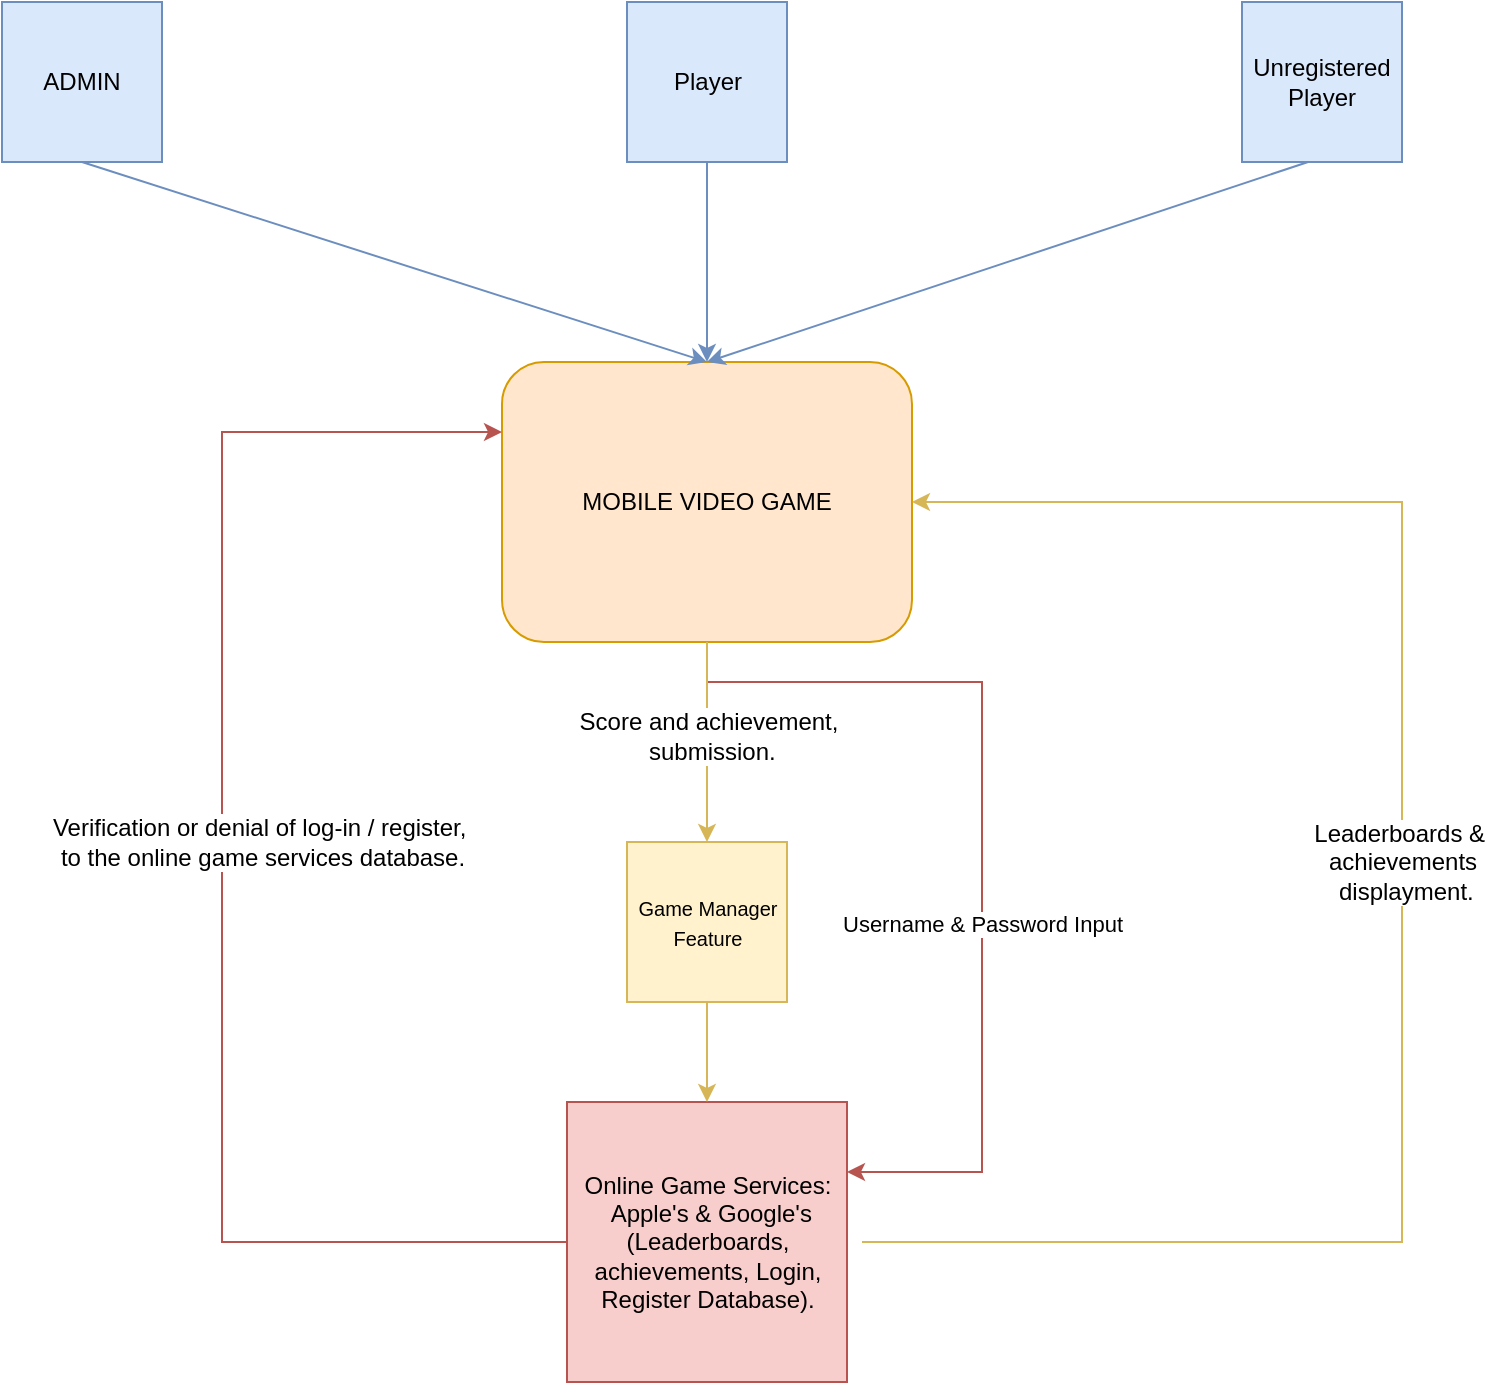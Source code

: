 <mxfile version="13.0.7" type="device"><diagram id="HFCfw8IOgAgcTBEIc72Y" name="Page-1"><mxGraphModel dx="1186" dy="621" grid="1" gridSize="10" guides="1" tooltips="1" connect="1" arrows="1" fold="1" page="1" pageScale="1" pageWidth="850" pageHeight="1100" math="0" shadow="0"><root><mxCell id="0"/><mxCell id="1" parent="0"/><mxCell id="eiDX7-UstZ9EW5hMMVQH-3" style="edgeStyle=orthogonalEdgeStyle;rounded=0;orthogonalLoop=1;jettySize=auto;html=1;exitX=0.5;exitY=1;exitDx=0;exitDy=0;entryX=1;entryY=0.25;entryDx=0;entryDy=0;fillColor=#f8cecc;strokeColor=#b85450;" edge="1" parent="1" source="9p-jGndoQ4GhWokTOJsV-1" target="9p-jGndoQ4GhWokTOJsV-2"><mxGeometry relative="1" as="geometry"><Array as="points"><mxPoint x="413" y="360"/><mxPoint x="550" y="360"/><mxPoint x="550" y="605"/></Array></mxGeometry></mxCell><mxCell id="eiDX7-UstZ9EW5hMMVQH-4" value="Username &amp;amp; Password Input" style="edgeLabel;html=1;align=center;verticalAlign=middle;resizable=0;points=[];" vertex="1" connectable="0" parent="eiDX7-UstZ9EW5hMMVQH-3"><mxGeometry x="-0.075" y="-2" relative="1" as="geometry"><mxPoint x="2" y="60.5" as="offset"/></mxGeometry></mxCell><mxCell id="9p-jGndoQ4GhWokTOJsV-1" value="MOBILE VIDEO GAME" style="rounded=1;whiteSpace=wrap;html=1;fillColor=#ffe6cc;strokeColor=#d79b00;" parent="1" vertex="1"><mxGeometry x="310" y="200" width="205" height="140" as="geometry"/></mxCell><mxCell id="9p-jGndoQ4GhWokTOJsV-17" style="edgeStyle=orthogonalEdgeStyle;rounded=0;orthogonalLoop=1;jettySize=auto;html=1;entryX=0;entryY=0.25;entryDx=0;entryDy=0;exitX=0;exitY=0.5;exitDx=0;exitDy=0;fillColor=#f8cecc;strokeColor=#b85450;" parent="1" source="9p-jGndoQ4GhWokTOJsV-2" target="9p-jGndoQ4GhWokTOJsV-1" edge="1"><mxGeometry relative="1" as="geometry"><Array as="points"><mxPoint x="170" y="640"/><mxPoint x="170" y="235"/></Array></mxGeometry></mxCell><mxCell id="9p-jGndoQ4GhWokTOJsV-18" value="Verification or denial of log-in / register,&amp;nbsp;&lt;br&gt;to the online game services database." style="text;html=1;align=center;verticalAlign=middle;resizable=0;points=[];;labelBackgroundColor=#ffffff;" parent="9p-jGndoQ4GhWokTOJsV-17" vertex="1" connectable="0"><mxGeometry x="0.314" y="-1" relative="1" as="geometry"><mxPoint x="19" y="98.5" as="offset"/></mxGeometry></mxCell><mxCell id="9p-jGndoQ4GhWokTOJsV-2" value="Online Game Services:&lt;br&gt;&amp;nbsp;Apple's &amp;amp; Google's (Leaderboards, achievements, Login, Register Database)." style="whiteSpace=wrap;html=1;aspect=fixed;fillColor=#f8cecc;strokeColor=#b85450;align=center;" parent="1" vertex="1"><mxGeometry x="342.5" y="570" width="140" height="140" as="geometry"/></mxCell><mxCell id="9p-jGndoQ4GhWokTOJsV-23" style="edgeStyle=orthogonalEdgeStyle;rounded=0;orthogonalLoop=1;jettySize=auto;html=1;fillColor=#fff2cc;strokeColor=#d6b656;entryX=1;entryY=0.5;entryDx=0;entryDy=0;" parent="1" target="9p-jGndoQ4GhWokTOJsV-1" edge="1"><mxGeometry relative="1" as="geometry"><Array as="points"><mxPoint x="760" y="640"/><mxPoint x="760" y="270"/></Array><mxPoint x="430" y="350" as="targetPoint"/><mxPoint x="490" y="640" as="sourcePoint"/></mxGeometry></mxCell><mxCell id="9p-jGndoQ4GhWokTOJsV-24" value="Leaderboards &amp;amp;&amp;nbsp;&lt;br&gt;achievements&lt;br&gt;&amp;nbsp;displayment." style="text;html=1;align=center;verticalAlign=middle;resizable=0;points=[];;labelBackgroundColor=#ffffff;" parent="9p-jGndoQ4GhWokTOJsV-23" vertex="1" connectable="0"><mxGeometry x="-0.387" y="-2" relative="1" as="geometry"><mxPoint x="-2" y="-189" as="offset"/></mxGeometry></mxCell><mxCell id="9p-jGndoQ4GhWokTOJsV-6" value="ADMIN" style="whiteSpace=wrap;html=1;aspect=fixed;fillColor=#dae8fc;strokeColor=#6c8ebf;" parent="1" vertex="1"><mxGeometry x="60" y="20" width="80" height="80" as="geometry"/></mxCell><mxCell id="9p-jGndoQ4GhWokTOJsV-7" value="Player" style="whiteSpace=wrap;html=1;aspect=fixed;fillColor=#dae8fc;strokeColor=#6c8ebf;" parent="1" vertex="1"><mxGeometry x="372.5" y="20" width="80" height="80" as="geometry"/></mxCell><mxCell id="9p-jGndoQ4GhWokTOJsV-8" value="Unregistered Player" style="whiteSpace=wrap;html=1;aspect=fixed;fillColor=#dae8fc;strokeColor=#6c8ebf;" parent="1" vertex="1"><mxGeometry x="680" y="20" width="80" height="80" as="geometry"/></mxCell><mxCell id="9p-jGndoQ4GhWokTOJsV-9" value="" style="endArrow=classic;html=1;exitX=0.5;exitY=1;exitDx=0;exitDy=0;entryX=0.5;entryY=0;entryDx=0;entryDy=0;fillColor=#dae8fc;strokeColor=#6c8ebf;" parent="1" source="9p-jGndoQ4GhWokTOJsV-6" target="9p-jGndoQ4GhWokTOJsV-1" edge="1"><mxGeometry width="50" height="50" relative="1" as="geometry"><mxPoint x="60" y="600" as="sourcePoint"/><mxPoint x="110" y="550" as="targetPoint"/><Array as="points"/></mxGeometry></mxCell><mxCell id="9p-jGndoQ4GhWokTOJsV-10" value="" style="endArrow=classic;html=1;exitX=0.5;exitY=1;exitDx=0;exitDy=0;entryX=0.5;entryY=0;entryDx=0;entryDy=0;fillColor=#dae8fc;strokeColor=#6c8ebf;" parent="1" source="9p-jGndoQ4GhWokTOJsV-7" target="9p-jGndoQ4GhWokTOJsV-1" edge="1"><mxGeometry width="50" height="50" relative="1" as="geometry"><mxPoint x="110" y="110" as="sourcePoint"/><mxPoint x="320" y="280" as="targetPoint"/><Array as="points"/></mxGeometry></mxCell><mxCell id="9p-jGndoQ4GhWokTOJsV-11" value="" style="endArrow=classic;html=1;exitX=0.413;exitY=1;exitDx=0;exitDy=0;entryX=0.5;entryY=0;entryDx=0;entryDy=0;fillColor=#dae8fc;strokeColor=#6c8ebf;exitPerimeter=0;" parent="1" source="9p-jGndoQ4GhWokTOJsV-8" target="9p-jGndoQ4GhWokTOJsV-1" edge="1"><mxGeometry width="50" height="50" relative="1" as="geometry"><mxPoint x="422.5" y="110" as="sourcePoint"/><mxPoint x="422.5" y="210" as="targetPoint"/><Array as="points"/></mxGeometry></mxCell><mxCell id="9p-jGndoQ4GhWokTOJsV-19" value="" style="endArrow=classic;html=1;exitX=0.5;exitY=1;exitDx=0;exitDy=0;entryX=0.5;entryY=0;entryDx=0;entryDy=0;fillColor=#fff2cc;strokeColor=#d6b656;" parent="1" source="9p-jGndoQ4GhWokTOJsV-1" target="eiDX7-UstZ9EW5hMMVQH-1" edge="1"><mxGeometry width="50" height="50" relative="1" as="geometry"><mxPoint x="20" y="600" as="sourcePoint"/><mxPoint x="70" y="550" as="targetPoint"/></mxGeometry></mxCell><mxCell id="9p-jGndoQ4GhWokTOJsV-20" value="Score and achievement,&lt;br&gt;&amp;nbsp;submission." style="text;html=1;align=center;verticalAlign=middle;resizable=0;points=[];;labelBackgroundColor=#ffffff;" parent="9p-jGndoQ4GhWokTOJsV-19" vertex="1" connectable="0"><mxGeometry x="-0.234" y="1" relative="1" as="geometry"><mxPoint x="-1" y="8.02" as="offset"/></mxGeometry></mxCell><mxCell id="eiDX7-UstZ9EW5hMMVQH-5" style="edgeStyle=orthogonalEdgeStyle;rounded=0;orthogonalLoop=1;jettySize=auto;html=1;exitX=0.5;exitY=1;exitDx=0;exitDy=0;entryX=0.5;entryY=0;entryDx=0;entryDy=0;fillColor=#fff2cc;strokeColor=#d6b656;" edge="1" parent="1" source="eiDX7-UstZ9EW5hMMVQH-1" target="9p-jGndoQ4GhWokTOJsV-2"><mxGeometry relative="1" as="geometry"/></mxCell><mxCell id="eiDX7-UstZ9EW5hMMVQH-1" value="&lt;font style=&quot;font-size: 10px&quot;&gt;Game Manager Feature&lt;/font&gt;" style="whiteSpace=wrap;html=1;aspect=fixed;fillColor=#fff2cc;strokeColor=#d6b656;gradientColor=none;" vertex="1" parent="1"><mxGeometry x="372.5" y="440" width="80" height="80" as="geometry"/></mxCell></root></mxGraphModel></diagram></mxfile>